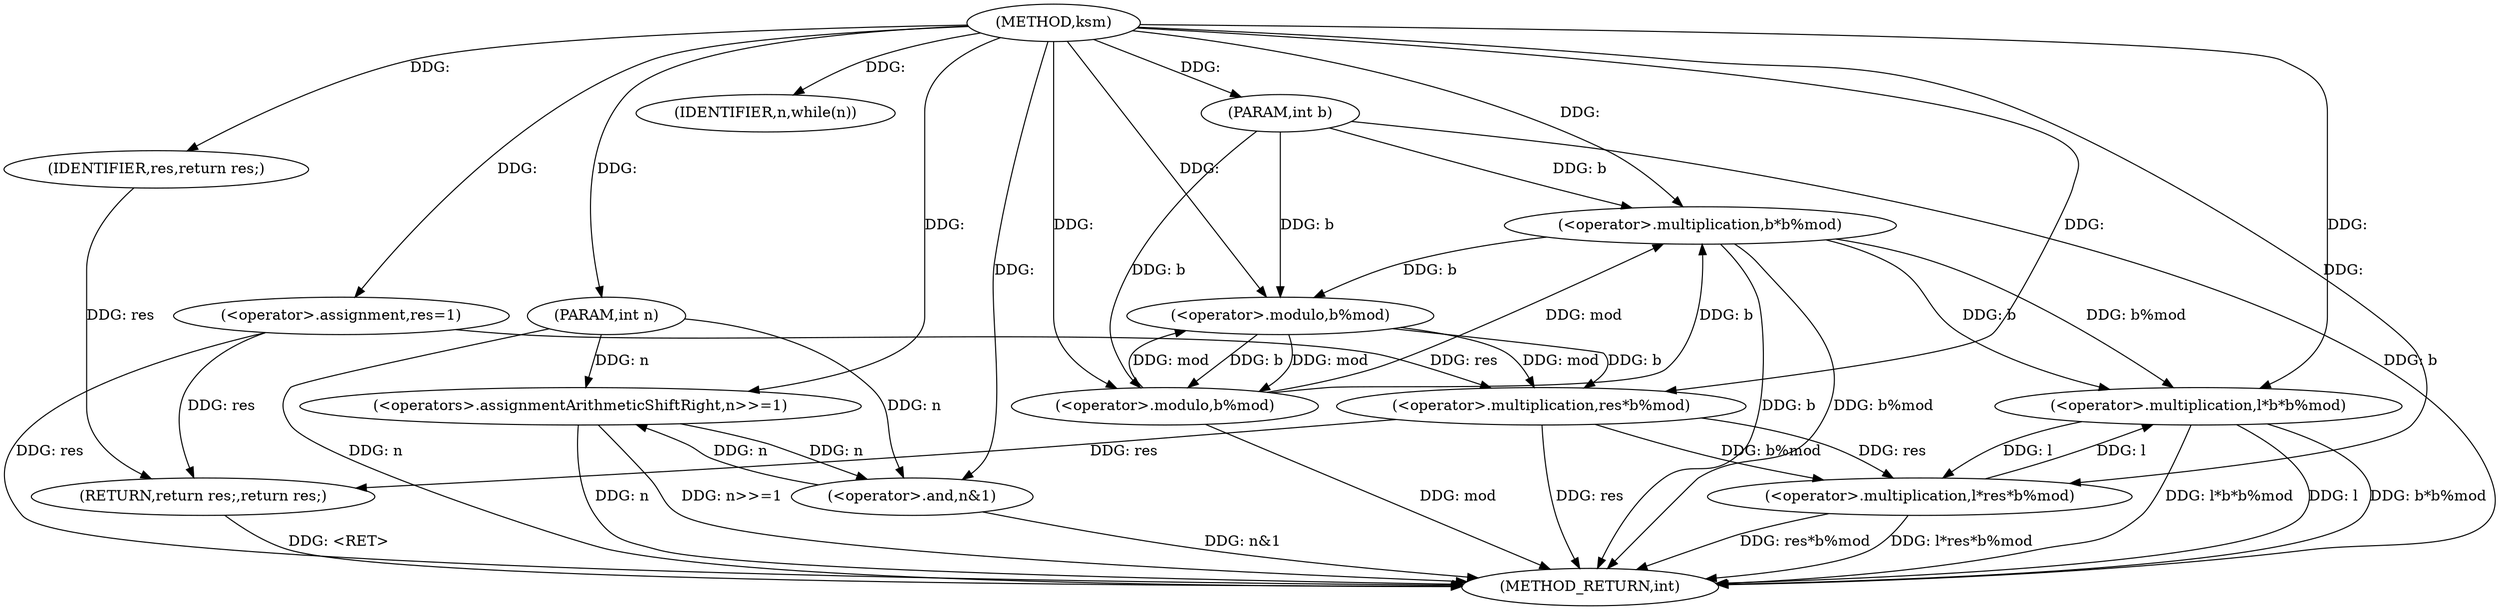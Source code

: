 digraph "ksm" {  
"1000116" [label = "(METHOD,ksm)" ]
"1000150" [label = "(METHOD_RETURN,int)" ]
"1000117" [label = "(PARAM,int b)" ]
"1000118" [label = "(PARAM,int n)" ]
"1000121" [label = "(<operator>.assignment,res=1)" ]
"1000148" [label = "(RETURN,return res;,return res;)" ]
"1000125" [label = "(IDENTIFIER,n,while(n))" ]
"1000149" [label = "(IDENTIFIER,res,return res;)" ]
"1000131" [label = "(<operator>.multiplication,l*res*b%mod)" ]
"1000138" [label = "(<operator>.multiplication,l*b*b%mod)" ]
"1000145" [label = "(<operators>.assignmentArithmeticShiftRight,n>>=1)" ]
"1000128" [label = "(<operator>.and,n&1)" ]
"1000133" [label = "(<operator>.multiplication,res*b%mod)" ]
"1000140" [label = "(<operator>.multiplication,b*b%mod)" ]
"1000135" [label = "(<operator>.modulo,b%mod)" ]
"1000142" [label = "(<operator>.modulo,b%mod)" ]
  "1000117" -> "1000150"  [ label = "DDG: b"] 
  "1000118" -> "1000150"  [ label = "DDG: n"] 
  "1000121" -> "1000150"  [ label = "DDG: res"] 
  "1000128" -> "1000150"  [ label = "DDG: n&1"] 
  "1000133" -> "1000150"  [ label = "DDG: res"] 
  "1000131" -> "1000150"  [ label = "DDG: res*b%mod"] 
  "1000131" -> "1000150"  [ label = "DDG: l*res*b%mod"] 
  "1000138" -> "1000150"  [ label = "DDG: l"] 
  "1000140" -> "1000150"  [ label = "DDG: b"] 
  "1000142" -> "1000150"  [ label = "DDG: mod"] 
  "1000140" -> "1000150"  [ label = "DDG: b%mod"] 
  "1000138" -> "1000150"  [ label = "DDG: b*b%mod"] 
  "1000138" -> "1000150"  [ label = "DDG: l*b*b%mod"] 
  "1000145" -> "1000150"  [ label = "DDG: n"] 
  "1000145" -> "1000150"  [ label = "DDG: n>>=1"] 
  "1000148" -> "1000150"  [ label = "DDG: <RET>"] 
  "1000116" -> "1000117"  [ label = "DDG: "] 
  "1000116" -> "1000118"  [ label = "DDG: "] 
  "1000116" -> "1000121"  [ label = "DDG: "] 
  "1000149" -> "1000148"  [ label = "DDG: res"] 
  "1000121" -> "1000148"  [ label = "DDG: res"] 
  "1000133" -> "1000148"  [ label = "DDG: res"] 
  "1000116" -> "1000125"  [ label = "DDG: "] 
  "1000116" -> "1000149"  [ label = "DDG: "] 
  "1000138" -> "1000131"  [ label = "DDG: l"] 
  "1000116" -> "1000131"  [ label = "DDG: "] 
  "1000133" -> "1000131"  [ label = "DDG: b%mod"] 
  "1000133" -> "1000131"  [ label = "DDG: res"] 
  "1000131" -> "1000138"  [ label = "DDG: l"] 
  "1000116" -> "1000138"  [ label = "DDG: "] 
  "1000140" -> "1000138"  [ label = "DDG: b%mod"] 
  "1000140" -> "1000138"  [ label = "DDG: b"] 
  "1000128" -> "1000145"  [ label = "DDG: n"] 
  "1000118" -> "1000145"  [ label = "DDG: n"] 
  "1000116" -> "1000145"  [ label = "DDG: "] 
  "1000145" -> "1000128"  [ label = "DDG: n"] 
  "1000118" -> "1000128"  [ label = "DDG: n"] 
  "1000116" -> "1000128"  [ label = "DDG: "] 
  "1000121" -> "1000133"  [ label = "DDG: res"] 
  "1000116" -> "1000133"  [ label = "DDG: "] 
  "1000135" -> "1000133"  [ label = "DDG: mod"] 
  "1000135" -> "1000133"  [ label = "DDG: b"] 
  "1000142" -> "1000140"  [ label = "DDG: b"] 
  "1000117" -> "1000140"  [ label = "DDG: b"] 
  "1000116" -> "1000140"  [ label = "DDG: "] 
  "1000142" -> "1000140"  [ label = "DDG: mod"] 
  "1000140" -> "1000135"  [ label = "DDG: b"] 
  "1000117" -> "1000135"  [ label = "DDG: b"] 
  "1000116" -> "1000135"  [ label = "DDG: "] 
  "1000142" -> "1000135"  [ label = "DDG: mod"] 
  "1000135" -> "1000142"  [ label = "DDG: b"] 
  "1000117" -> "1000142"  [ label = "DDG: b"] 
  "1000116" -> "1000142"  [ label = "DDG: "] 
  "1000135" -> "1000142"  [ label = "DDG: mod"] 
}
